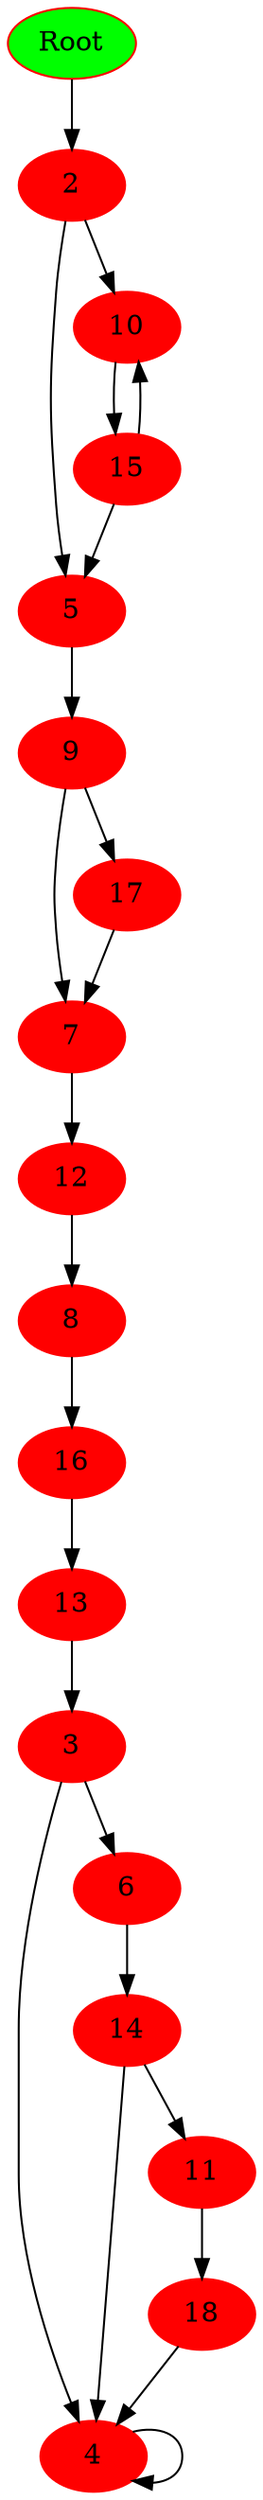 digraph Dump {
node[color=red,fontsize=14, style=filled]
"0x563540c83880" [label = "Root" fillcolor=green]
"0x563540c83880" -> "0x563540c83940"
"0x563540c83940" [label = "2" ]
"0x563540c83940" -> "0x563540c83c90"
"0x563540c83940" -> "0x563540c841f0"
"0x563540c83a60" [label = "3" ]
"0x563540c83a60" -> "0x563540c83b80"
"0x563540c83a60" -> "0x563540c83db0"
"0x563540c83b80" [label = "4" ]
"0x563540c83b80" -> "0x563540c83b80"
"0x563540c83c90" [label = "5" ]
"0x563540c83c90" -> "0x563540c840f0"
"0x563540c83db0" [label = "6" ]
"0x563540c83db0" -> "0x563540c84650"
"0x563540c83f10" [label = "7" ]
"0x563540c83f10" -> "0x563540c84430"
"0x563540c83ff0" [label = "8" ]
"0x563540c83ff0" -> "0x563540c84830"
"0x563540c840f0" [label = "9" ]
"0x563540c840f0" -> "0x563540c83f10"
"0x563540c840f0" -> "0x563540c84930"
"0x563540c841f0" [label = "10" ]
"0x563540c841f0" -> "0x563540c84730"
"0x563540c843a0" [label = "11" ]
"0x563540c843a0" -> "0x563540c84a50"
"0x563540c84430" [label = "12" ]
"0x563540c84430" -> "0x563540c83ff0"
"0x563540c84530" [label = "13" ]
"0x563540c84530" -> "0x563540c83a60"
"0x563540c84650" [label = "14" ]
"0x563540c84650" -> "0x563540c83b80"
"0x563540c84650" -> "0x563540c843a0"
"0x563540c84730" [label = "15" ]
"0x563540c84730" -> "0x563540c83c90"
"0x563540c84730" -> "0x563540c841f0"
"0x563540c84830" [label = "16" ]
"0x563540c84830" -> "0x563540c84530"
"0x563540c84930" [label = "17" ]
"0x563540c84930" -> "0x563540c83f10"
"0x563540c84a50" [label = "18" ]
"0x563540c84a50" -> "0x563540c83b80"
}
